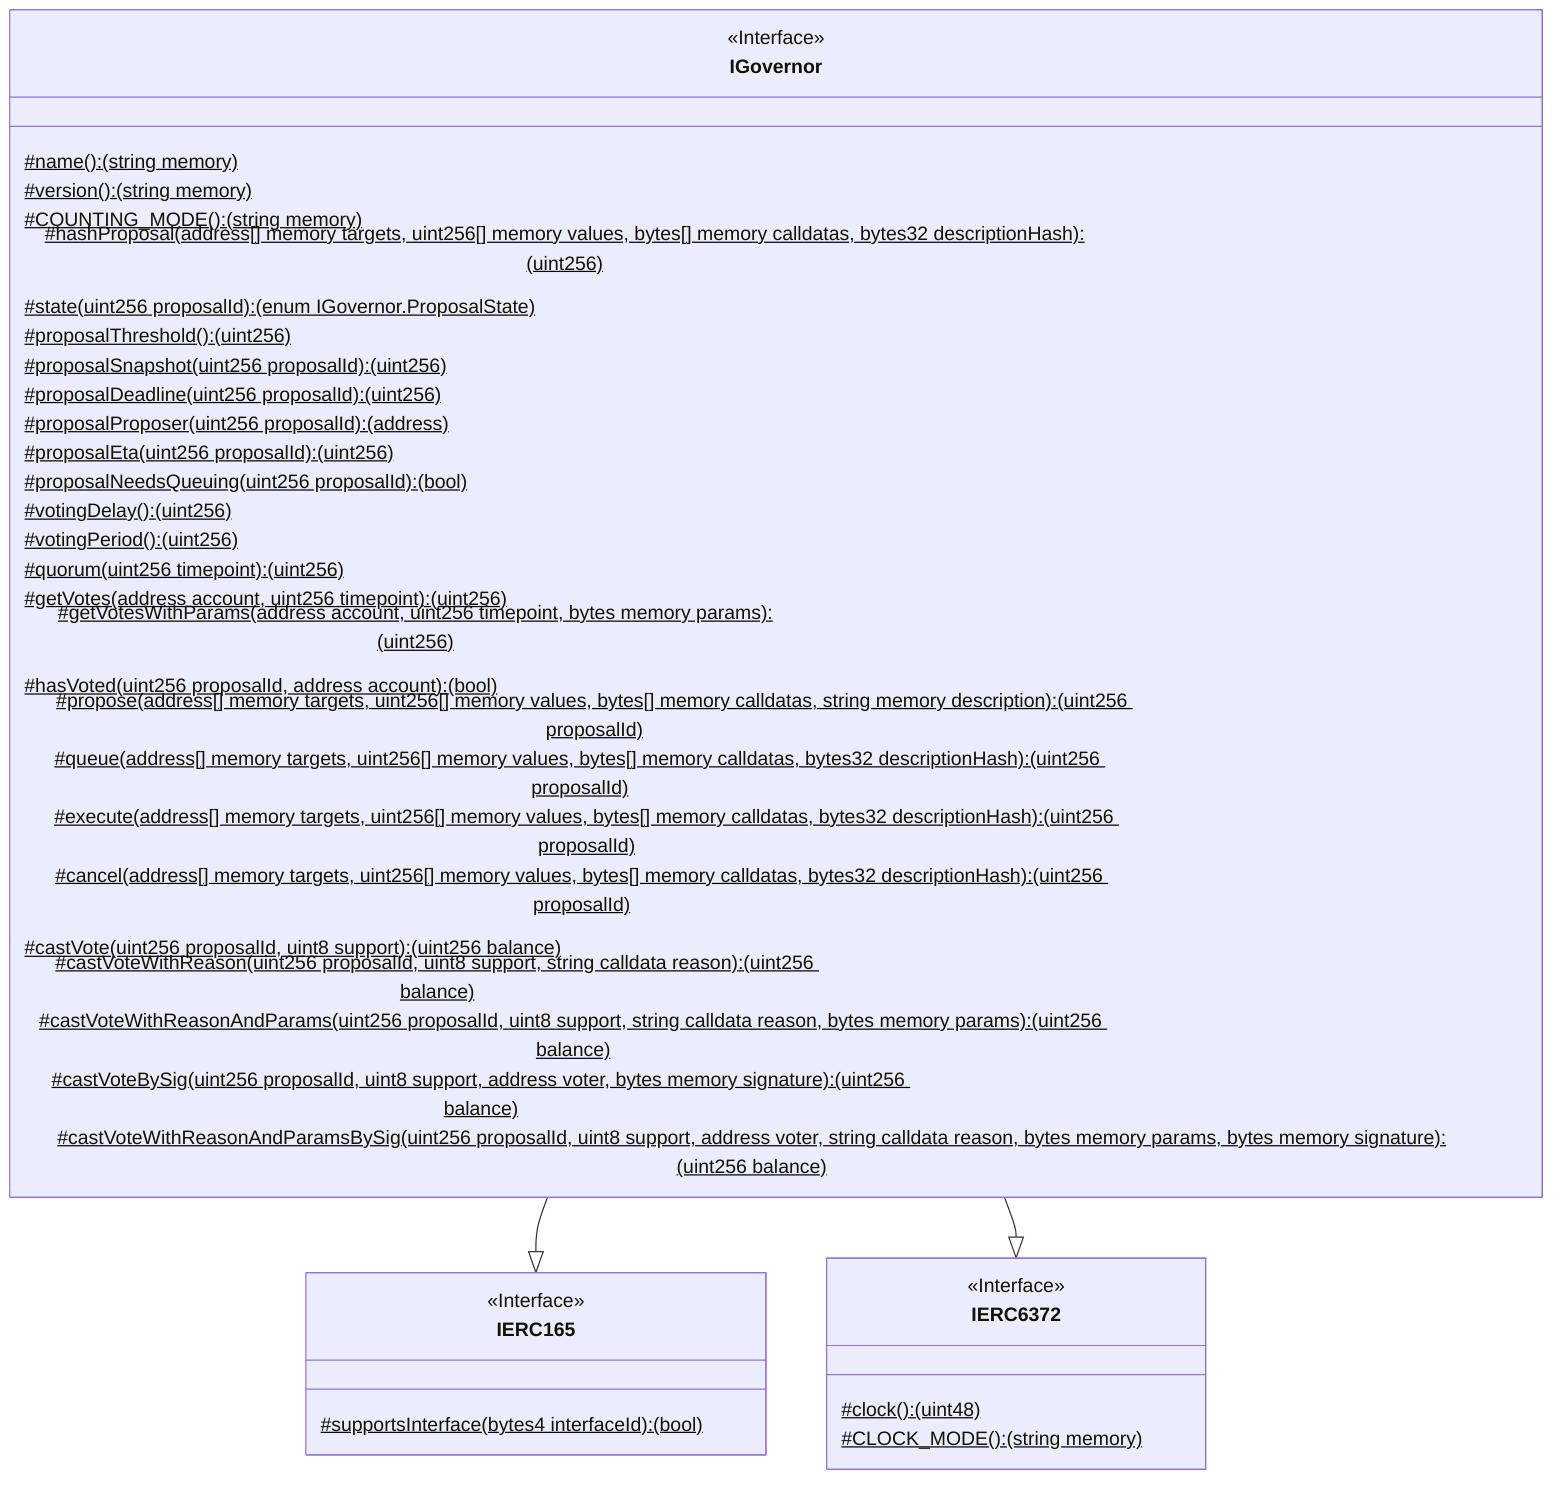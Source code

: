 classDiagram
  %% 289:14841:0
  class IGovernor {
    <<Interface>>
    #name(): (string memory)$
    #version(): (string memory)$
    #COUNTING_MODE(): (string memory)$
    #hashProposal(address[] memory targets, uint256[] memory values, bytes[] memory calldatas, bytes32 descriptionHash): (uint256)$
    #state(uint256 proposalId): (enum IGovernor.ProposalState)$
    #proposalThreshold(): (uint256)$
    #proposalSnapshot(uint256 proposalId): (uint256)$
    #proposalDeadline(uint256 proposalId): (uint256)$
    #proposalProposer(uint256 proposalId): (address)$
    #proposalEta(uint256 proposalId): (uint256)$
    #proposalNeedsQueuing(uint256 proposalId): (bool)$
    #votingDelay(): (uint256)$
    #votingPeriod(): (uint256)$
    #quorum(uint256 timepoint): (uint256)$
    #getVotes(address account, uint256 timepoint): (uint256)$
    #getVotesWithParams(address account, uint256 timepoint, bytes memory params): (uint256)$
    #hasVoted(uint256 proposalId, address account): (bool)$
    #propose(address[] memory targets, uint256[] memory values, bytes[] memory calldatas, string memory description): (uint256 proposalId)$
    #queue(address[] memory targets, uint256[] memory values, bytes[] memory calldatas, bytes32 descriptionHash): (uint256 proposalId)$
    #execute(address[] memory targets, uint256[] memory values, bytes[] memory calldatas, bytes32 descriptionHash): (uint256 proposalId)$
    #cancel(address[] memory targets, uint256[] memory values, bytes[] memory calldatas, bytes32 descriptionHash): (uint256 proposalId)$
    #castVote(uint256 proposalId, uint8 support): (uint256 balance)$
    #castVoteWithReason(uint256 proposalId, uint8 support, string calldata reason): (uint256 balance)$
    #castVoteWithReasonAndParams(uint256 proposalId, uint8 support, string calldata reason, bytes memory params): (uint256 balance)$
    #castVoteBySig(uint256 proposalId, uint8 support, address voter, bytes memory signature): (uint256 balance)$
    #castVoteWithReasonAndParamsBySig(uint256 proposalId, uint8 support, address voter, string calldata reason, bytes memory params, bytes memory signature): (uint256 balance)$
  }
  
  IGovernor --|> IERC165
  
  %% 421:447:3
  class IERC165 {
    <<Interface>>
    #supportsInterface(bytes4 interfaceId): (bool)$
  }
  
  IGovernor --|> IERC6372
  
  %% 133:385:2
  class IERC6372 {
    <<Interface>>
    #clock(): (uint48)$
    #CLOCK_MODE(): (string memory)$
  }